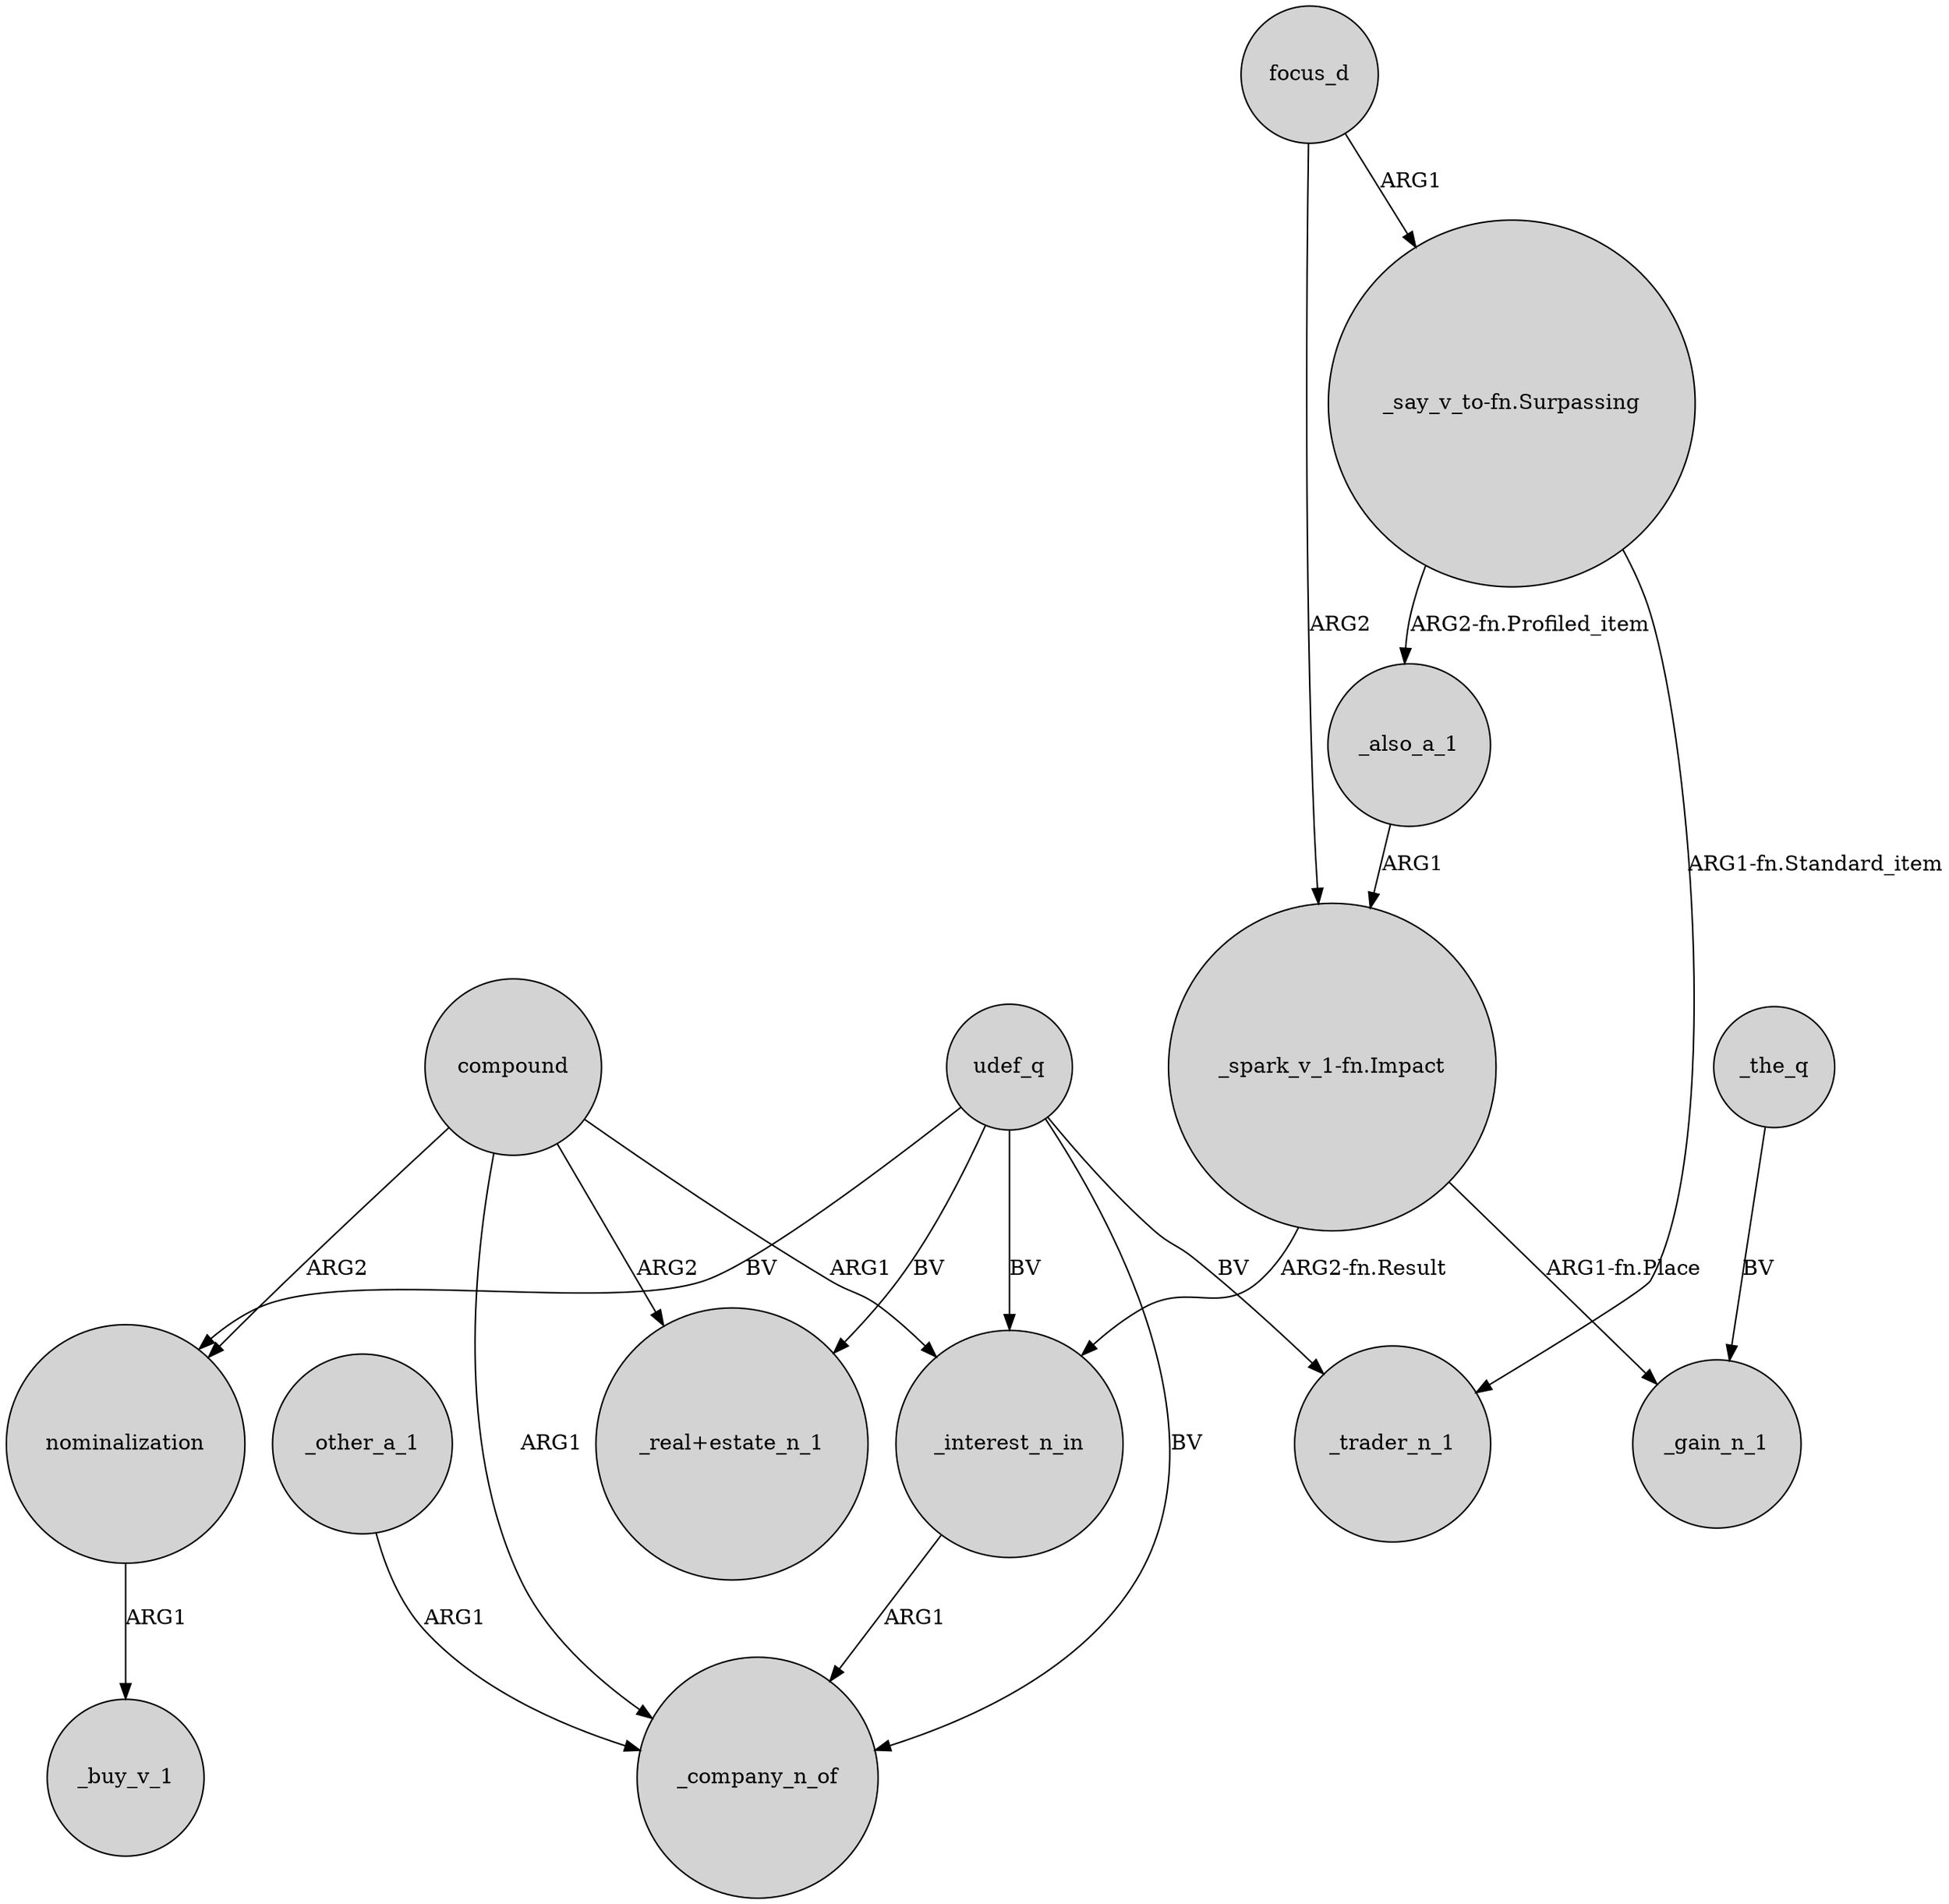 digraph {
	node [shape=circle style=filled]
	nominalization -> _buy_v_1 [label=ARG1]
	"_spark_v_1-fn.Impact" -> _interest_n_in [label="ARG2-fn.Result"]
	"_say_v_to-fn.Surpassing" -> _trader_n_1 [label="ARG1-fn.Standard_item"]
	_also_a_1 -> "_spark_v_1-fn.Impact" [label=ARG1]
	"_spark_v_1-fn.Impact" -> _gain_n_1 [label="ARG1-fn.Place"]
	udef_q -> nominalization [label=BV]
	compound -> _interest_n_in [label=ARG1]
	_interest_n_in -> _company_n_of [label=ARG1]
	compound -> _company_n_of [label=ARG1]
	compound -> "_real+estate_n_1" [label=ARG2]
	compound -> nominalization [label=ARG2]
	udef_q -> _trader_n_1 [label=BV]
	focus_d -> "_spark_v_1-fn.Impact" [label=ARG2]
	"_say_v_to-fn.Surpassing" -> _also_a_1 [label="ARG2-fn.Profiled_item"]
	_the_q -> _gain_n_1 [label=BV]
	udef_q -> _company_n_of [label=BV]
	focus_d -> "_say_v_to-fn.Surpassing" [label=ARG1]
	udef_q -> _interest_n_in [label=BV]
	udef_q -> "_real+estate_n_1" [label=BV]
	_other_a_1 -> _company_n_of [label=ARG1]
}
